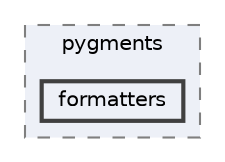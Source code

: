 digraph "C:/Users/LukeMabie/documents/Development/Password_Saver_Using_Django-master/venv/Lib/site-packages/pip/_vendor/pygments/formatters"
{
 // LATEX_PDF_SIZE
  bgcolor="transparent";
  edge [fontname=Helvetica,fontsize=10,labelfontname=Helvetica,labelfontsize=10];
  node [fontname=Helvetica,fontsize=10,shape=box,height=0.2,width=0.4];
  compound=true
  subgraph clusterdir_32dd683f4314d4c48b08d41232c1e397 {
    graph [ bgcolor="#edf0f7", pencolor="grey50", label="pygments", fontname=Helvetica,fontsize=10 style="filled,dashed", URL="dir_32dd683f4314d4c48b08d41232c1e397.html",tooltip=""]
  dir_3ceb591d34ddc6a74411ee0eb8486ba8 [label="formatters", fillcolor="#edf0f7", color="grey25", style="filled,bold", URL="dir_3ceb591d34ddc6a74411ee0eb8486ba8.html",tooltip=""];
  }
}
